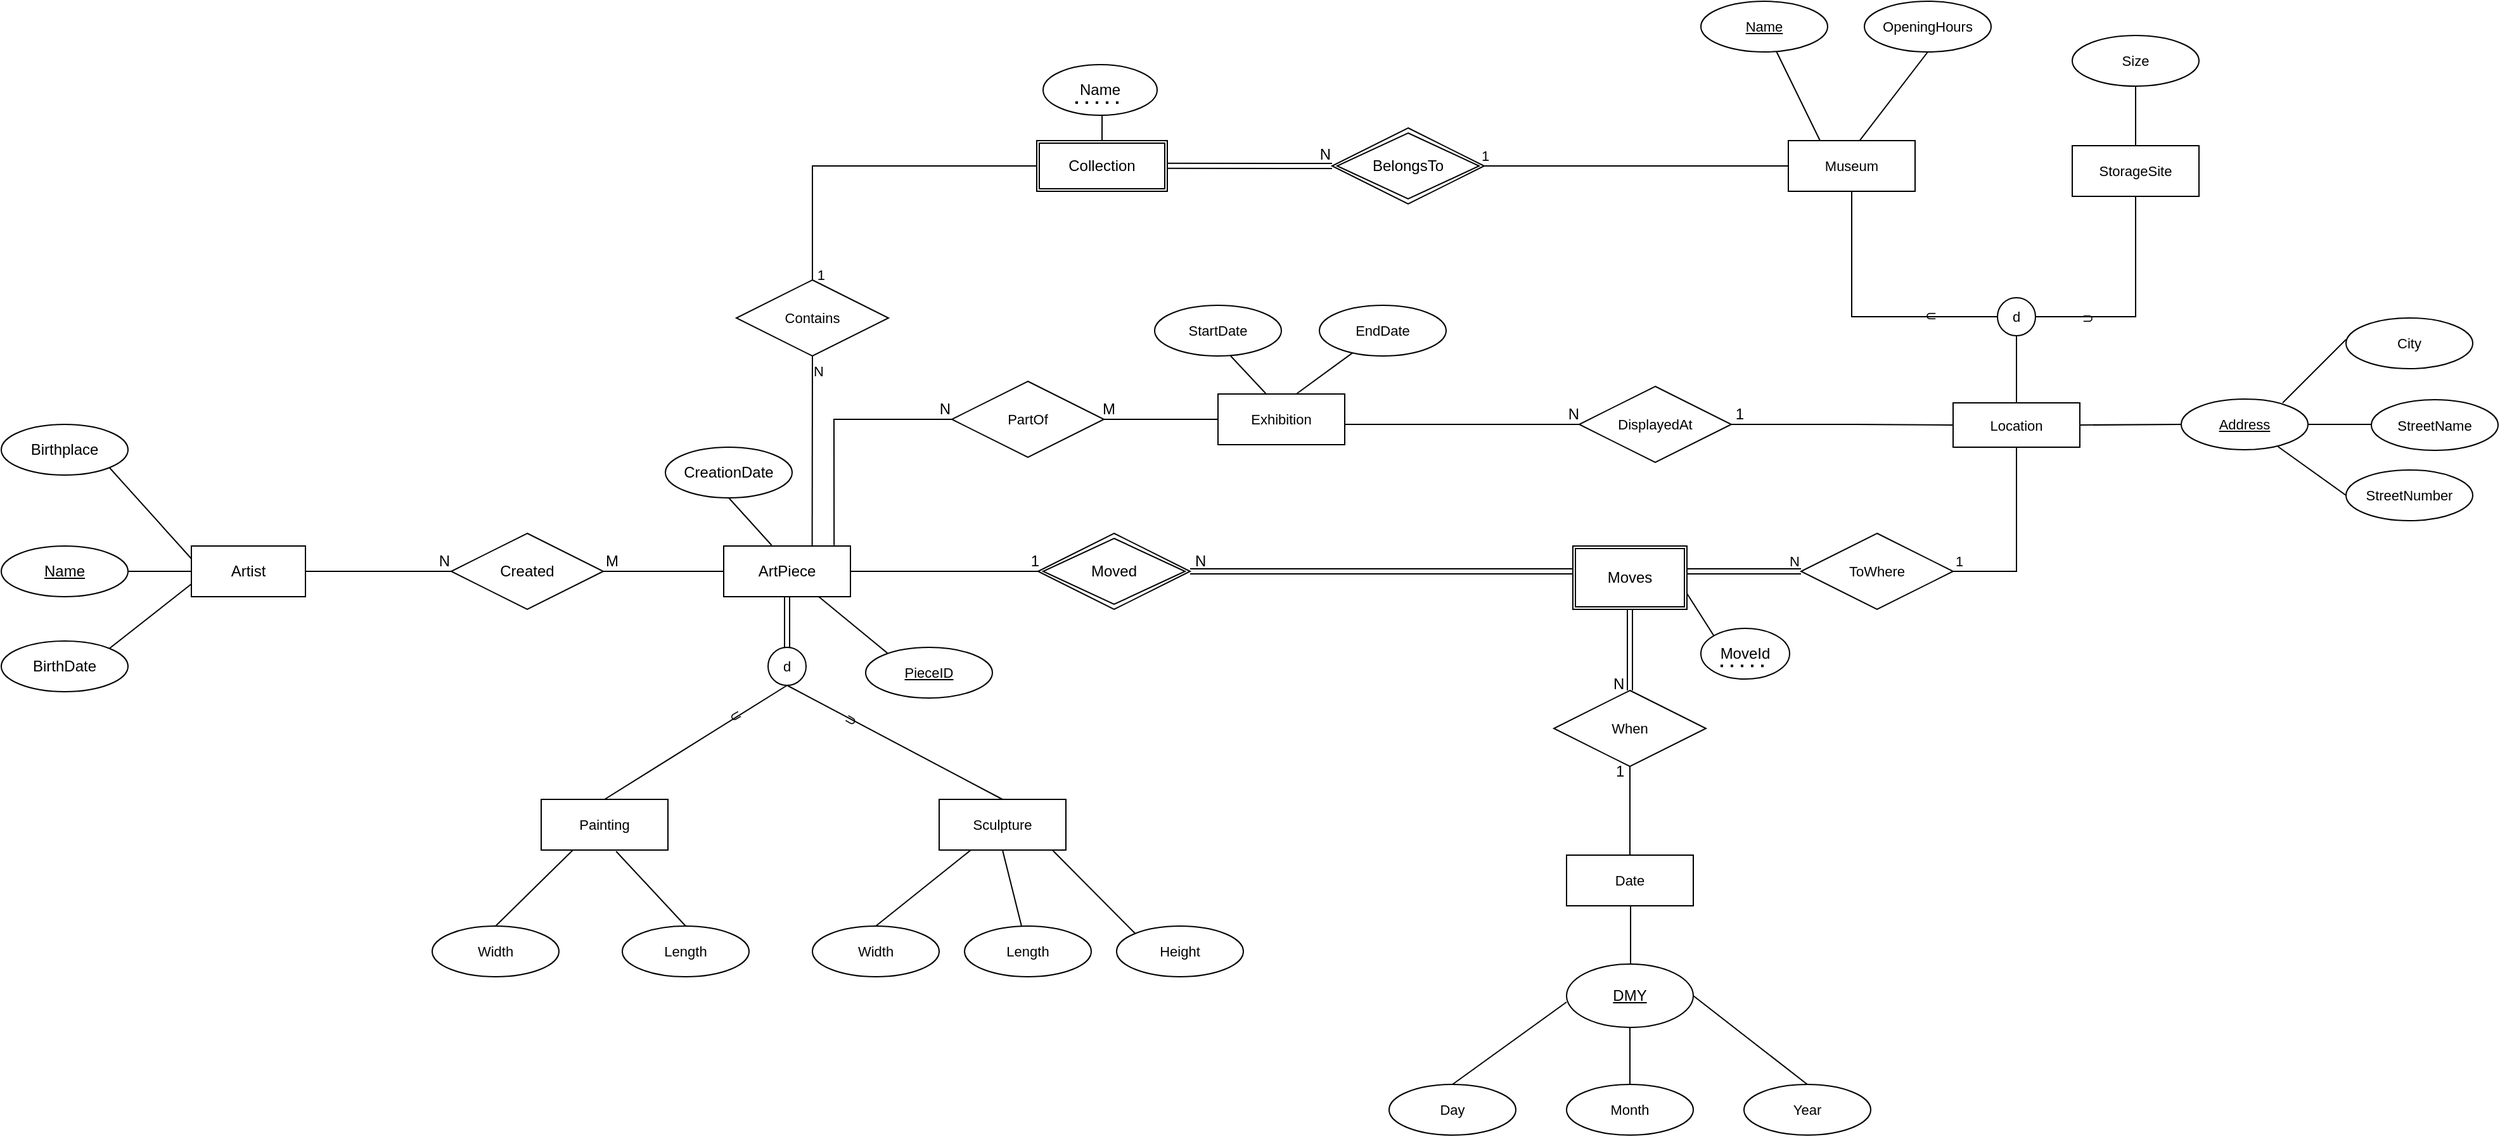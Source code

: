 <mxfile version="20.8.16" type="device"><diagram id="R2lEEEUBdFMjLlhIrx00" name="Page-1"><mxGraphModel dx="1908" dy="2517" grid="1" gridSize="10" guides="1" tooltips="1" connect="1" arrows="1" fold="1" page="1" pageScale="1" pageWidth="827" pageHeight="1169" math="0" shadow="0" extFonts="Permanent Marker^https://fonts.googleapis.com/css?family=Permanent+Marker"><root><mxCell id="0"/><mxCell id="1" parent="0"/><mxCell id="fWuElZ81df-3dNLl7sdP-2" value="&lt;div&gt;Artist&lt;/div&gt;" style="whiteSpace=wrap;html=1;align=center;" parent="1" vertex="1"><mxGeometry x="160" y="140" width="90" height="40" as="geometry"/></mxCell><mxCell id="fWuElZ81df-3dNLl7sdP-50" style="edgeStyle=orthogonalEdgeStyle;shape=connector;rounded=1;orthogonalLoop=1;jettySize=auto;html=1;labelBackgroundColor=default;strokeColor=default;fontFamily=Helvetica;fontSize=11;fontColor=default;endArrow=none;endFill=0;entryX=0;entryY=0.5;entryDx=0;entryDy=0;" parent="1" source="fWuElZ81df-3dNLl7sdP-4" target="3rTnDWEf2JZMFdVcq-EE-19" edge="1"><mxGeometry relative="1" as="geometry"><mxPoint x="820" y="160" as="targetPoint"/></mxGeometry></mxCell><mxCell id="fWuElZ81df-3dNLl7sdP-4" value="ArtPiece" style="whiteSpace=wrap;html=1;align=center;" parent="1" vertex="1"><mxGeometry x="580" y="140" width="100" height="40" as="geometry"/></mxCell><mxCell id="fWuElZ81df-3dNLl7sdP-6" value="&lt;div&gt;Created&lt;/div&gt;" style="shape=rhombus;perimeter=rhombusPerimeter;whiteSpace=wrap;html=1;align=center;" parent="1" vertex="1"><mxGeometry x="365" y="130" width="120" height="60" as="geometry"/></mxCell><mxCell id="fWuElZ81df-3dNLl7sdP-13" value="" style="endArrow=none;html=1;rounded=0;exitX=1;exitY=0.5;exitDx=0;exitDy=0;" parent="1" source="fWuElZ81df-3dNLl7sdP-2" edge="1"><mxGeometry relative="1" as="geometry"><mxPoint x="270" y="150" as="sourcePoint"/><mxPoint x="365" y="160" as="targetPoint"/></mxGeometry></mxCell><mxCell id="fWuElZ81df-3dNLl7sdP-14" value="N" style="resizable=0;html=1;whiteSpace=wrap;align=right;verticalAlign=bottom;" parent="fWuElZ81df-3dNLl7sdP-13" connectable="0" vertex="1"><mxGeometry x="1" relative="1" as="geometry"/></mxCell><mxCell id="fWuElZ81df-3dNLl7sdP-15" value="" style="endArrow=none;html=1;rounded=0;exitX=1;exitY=0.5;exitDx=0;exitDy=0;entryX=0;entryY=0.5;entryDx=0;entryDy=0;" parent="1" source="fWuElZ81df-3dNLl7sdP-6" target="fWuElZ81df-3dNLl7sdP-4" edge="1"><mxGeometry relative="1" as="geometry"><mxPoint x="490" y="149.5" as="sourcePoint"/><mxPoint x="580" y="150" as="targetPoint"/><Array as="points"/></mxGeometry></mxCell><mxCell id="fWuElZ81df-3dNLl7sdP-16" value="M" style="resizable=0;html=1;whiteSpace=wrap;align=left;verticalAlign=bottom;" parent="fWuElZ81df-3dNLl7sdP-15" connectable="0" vertex="1"><mxGeometry x="-1" relative="1" as="geometry"/></mxCell><mxCell id="fWuElZ81df-3dNLl7sdP-17" value="" style="resizable=0;html=1;whiteSpace=wrap;align=right;verticalAlign=bottom;" parent="fWuElZ81df-3dNLl7sdP-15" connectable="0" vertex="1"><mxGeometry x="1" relative="1" as="geometry"/></mxCell><mxCell id="fWuElZ81df-3dNLl7sdP-18" value="Birthplace" style="ellipse;whiteSpace=wrap;html=1;align=center;" parent="1" vertex="1"><mxGeometry x="10" y="44" width="100" height="40" as="geometry"/></mxCell><mxCell id="fWuElZ81df-3dNLl7sdP-19" value="&lt;u&gt;Name&lt;/u&gt;" style="ellipse;whiteSpace=wrap;html=1;align=center;" parent="1" vertex="1"><mxGeometry x="10" y="140" width="100" height="40" as="geometry"/></mxCell><mxCell id="fWuElZ81df-3dNLl7sdP-21" value="BirthDate" style="ellipse;whiteSpace=wrap;html=1;align=center;" parent="1" vertex="1"><mxGeometry x="10" y="215" width="100" height="40" as="geometry"/></mxCell><mxCell id="fWuElZ81df-3dNLl7sdP-22" value="CreationDate" style="ellipse;whiteSpace=wrap;html=1;align=center;" parent="1" vertex="1"><mxGeometry x="534" y="62" width="100" height="40" as="geometry"/></mxCell><mxCell id="fWuElZ81df-3dNLl7sdP-33" value="" style="shape=link;html=1;rounded=0;labelBackgroundColor=default;strokeColor=default;fontFamily=Helvetica;fontSize=11;fontColor=default;endArrow=none;endFill=0;exitX=0.5;exitY=1;exitDx=0;exitDy=0;entryX=0.5;entryY=0;entryDx=0;entryDy=0;" parent="1" source="fWuElZ81df-3dNLl7sdP-4" target="fWuElZ81df-3dNLl7sdP-35" edge="1"><mxGeometry relative="1" as="geometry"><mxPoint x="340" y="300" as="sourcePoint"/><mxPoint x="630" y="240" as="targetPoint"/></mxGeometry></mxCell><mxCell id="fWuElZ81df-3dNLl7sdP-35" value="d" style="ellipse;whiteSpace=wrap;html=1;aspect=fixed;fontFamily=Helvetica;fontSize=11;fontColor=default;" parent="1" vertex="1"><mxGeometry x="615" y="220" width="30" height="30" as="geometry"/></mxCell><mxCell id="fWuElZ81df-3dNLl7sdP-43" value="" style="endArrow=none;html=1;rounded=1;labelBackgroundColor=default;strokeColor=default;fontFamily=Helvetica;fontSize=11;fontColor=default;shape=connector;entryX=0.5;entryY=1;entryDx=0;entryDy=0;exitX=0.5;exitY=0;exitDx=0;exitDy=0;" parent="1" source="fWuElZ81df-3dNLl7sdP-44" target="fWuElZ81df-3dNLl7sdP-35" edge="1"><mxGeometry width="50" height="50" relative="1" as="geometry"><mxPoint x="620" y="290" as="sourcePoint"/><mxPoint x="560" y="280" as="targetPoint"/></mxGeometry></mxCell><mxCell id="fWuElZ81df-3dNLl7sdP-44" value="Painting" style="whiteSpace=wrap;html=1;align=center;fontFamily=Helvetica;fontSize=11;fontColor=default;" parent="1" vertex="1"><mxGeometry x="436" y="340" width="100" height="40" as="geometry"/></mxCell><mxCell id="fWuElZ81df-3dNLl7sdP-46" value="" style="endArrow=none;html=1;rounded=0;labelBackgroundColor=default;strokeColor=default;fontFamily=Helvetica;fontSize=11;fontColor=default;shape=connector;exitX=0.5;exitY=0;exitDx=0;exitDy=0;entryX=0.5;entryY=1;entryDx=0;entryDy=0;" parent="1" source="fWuElZ81df-3dNLl7sdP-47" target="fWuElZ81df-3dNLl7sdP-35" edge="1"><mxGeometry relative="1" as="geometry"><mxPoint x="730" y="290" as="sourcePoint"/><mxPoint x="640" y="250" as="targetPoint"/></mxGeometry></mxCell><mxCell id="fWuElZ81df-3dNLl7sdP-47" value="Sculpture" style="whiteSpace=wrap;html=1;align=center;fontFamily=Helvetica;fontSize=11;fontColor=default;" parent="1" vertex="1"><mxGeometry x="750" y="340" width="100" height="40" as="geometry"/></mxCell><mxCell id="fWuElZ81df-3dNLl7sdP-53" value="N" style="resizable=0;html=1;whiteSpace=wrap;align=left;verticalAlign=bottom;direction=south;" parent="1" connectable="0" vertex="1"><mxGeometry x="950" y="160" as="geometry"/></mxCell><mxCell id="fWuElZ81df-3dNLl7sdP-54" value="1" style="resizable=0;html=1;whiteSpace=wrap;align=right;verticalAlign=bottom;" parent="1" connectable="0" vertex="1"><mxGeometry x="830" y="160" as="geometry"/></mxCell><mxCell id="fWuElZ81df-3dNLl7sdP-56" value="Day" style="ellipse;whiteSpace=wrap;html=1;align=center;fontFamily=Helvetica;fontSize=11;fontColor=default;" parent="1" vertex="1"><mxGeometry x="1105" y="565" width="100" height="40" as="geometry"/></mxCell><mxCell id="fWuElZ81df-3dNLl7sdP-57" value="Month" style="ellipse;whiteSpace=wrap;html=1;align=center;fontFamily=Helvetica;fontSize=11;fontColor=default;" parent="1" vertex="1"><mxGeometry x="1245" y="565" width="100" height="40" as="geometry"/></mxCell><mxCell id="fWuElZ81df-3dNLl7sdP-58" value="&lt;div&gt;Year&lt;/div&gt;" style="ellipse;whiteSpace=wrap;html=1;align=center;fontFamily=Helvetica;fontSize=11;fontColor=default;" parent="1" vertex="1"><mxGeometry x="1385" y="565" width="100" height="40" as="geometry"/></mxCell><mxCell id="fWuElZ81df-3dNLl7sdP-60" value="&lt;u&gt;PieceID&lt;/u&gt;" style="ellipse;whiteSpace=wrap;html=1;align=center;fontFamily=Helvetica;fontSize=11;fontColor=default;" parent="1" vertex="1"><mxGeometry x="692" y="220" width="100" height="40" as="geometry"/></mxCell><mxCell id="fWuElZ81df-3dNLl7sdP-69" value="Length" style="ellipse;whiteSpace=wrap;html=1;align=center;fontFamily=Helvetica;fontSize=11;fontColor=default;" parent="1" vertex="1"><mxGeometry x="500" y="440" width="100" height="40" as="geometry"/></mxCell><mxCell id="fWuElZ81df-3dNLl7sdP-70" value="Width" style="ellipse;whiteSpace=wrap;html=1;align=center;fontFamily=Helvetica;fontSize=11;fontColor=default;" parent="1" vertex="1"><mxGeometry x="350" y="440" width="100" height="40" as="geometry"/></mxCell><mxCell id="fWuElZ81df-3dNLl7sdP-71" value="Width" style="ellipse;whiteSpace=wrap;html=1;align=center;fontFamily=Helvetica;fontSize=11;fontColor=default;" parent="1" vertex="1"><mxGeometry x="650" y="440" width="100" height="40" as="geometry"/></mxCell><mxCell id="fWuElZ81df-3dNLl7sdP-72" value="Length" style="ellipse;whiteSpace=wrap;html=1;align=center;fontFamily=Helvetica;fontSize=11;fontColor=default;" parent="1" vertex="1"><mxGeometry x="770" y="440" width="100" height="40" as="geometry"/></mxCell><mxCell id="fWuElZ81df-3dNLl7sdP-73" value="Height" style="ellipse;whiteSpace=wrap;html=1;align=center;fontFamily=Helvetica;fontSize=11;fontColor=default;" parent="1" vertex="1"><mxGeometry x="890" y="440" width="100" height="40" as="geometry"/></mxCell><mxCell id="fWuElZ81df-3dNLl7sdP-82" style="edgeStyle=orthogonalEdgeStyle;shape=connector;rounded=1;orthogonalLoop=1;jettySize=auto;html=1;exitX=0.5;exitY=1;exitDx=0;exitDy=0;entryX=0.5;entryY=0;entryDx=0;entryDy=0;labelBackgroundColor=default;strokeColor=default;fontFamily=Helvetica;fontSize=11;fontColor=default;endArrow=none;endFill=0;" parent="1" source="fWuElZ81df-3dNLl7sdP-79" target="fWuElZ81df-3dNLl7sdP-81" edge="1"><mxGeometry relative="1" as="geometry"/></mxCell><mxCell id="fWuElZ81df-3dNLl7sdP-79" value="When" style="shape=rhombus;perimeter=rhombusPerimeter;whiteSpace=wrap;html=1;align=center;fontFamily=Helvetica;fontSize=11;fontColor=default;" parent="1" vertex="1"><mxGeometry x="1235" y="254" width="120" height="60" as="geometry"/></mxCell><mxCell id="fWuElZ81df-3dNLl7sdP-81" value="Date" style="whiteSpace=wrap;html=1;align=center;fontFamily=Helvetica;fontSize=11;fontColor=default;" parent="1" vertex="1"><mxGeometry x="1245" y="384" width="100" height="40" as="geometry"/></mxCell><mxCell id="fWuElZ81df-3dNLl7sdP-89" value="1" style="resizable=0;html=1;whiteSpace=wrap;align=left;verticalAlign=bottom;" parent="1" connectable="0" vertex="1"><mxGeometry x="1282" y="329" as="geometry"><mxPoint y="-3" as="offset"/></mxGeometry></mxCell><mxCell id="fWuElZ81df-3dNLl7sdP-90" value="ToWhere" style="shape=rhombus;perimeter=rhombusPerimeter;whiteSpace=wrap;html=1;align=center;fontFamily=Helvetica;fontSize=11;fontColor=default;" parent="1" vertex="1"><mxGeometry x="1430" y="130" width="120" height="60" as="geometry"/></mxCell><mxCell id="fWuElZ81df-3dNLl7sdP-136" style="edgeStyle=orthogonalEdgeStyle;shape=connector;rounded=1;orthogonalLoop=1;jettySize=auto;html=1;entryX=0.5;entryY=1;entryDx=0;entryDy=0;labelBackgroundColor=default;strokeColor=default;fontFamily=Helvetica;fontSize=11;fontColor=default;endArrow=none;endFill=0;" parent="1" source="fWuElZ81df-3dNLl7sdP-91" target="fWuElZ81df-3dNLl7sdP-118" edge="1"><mxGeometry relative="1" as="geometry"/></mxCell><mxCell id="vFAyksJNka39jqo_q9BI-5" style="edgeStyle=orthogonalEdgeStyle;rounded=0;orthogonalLoop=1;jettySize=auto;html=1;exitX=1;exitY=0.5;exitDx=0;exitDy=0;endArrow=none;endFill=0;" parent="1" source="fWuElZ81df-3dNLl7sdP-91" edge="1"><mxGeometry relative="1" as="geometry"><mxPoint x="1730" y="44" as="targetPoint"/></mxGeometry></mxCell><mxCell id="fWuElZ81df-3dNLl7sdP-91" value="Location" style="whiteSpace=wrap;html=1;align=center;fontFamily=Helvetica;fontSize=11;fontColor=default;" parent="1" vertex="1"><mxGeometry x="1550" y="27" width="100" height="35" as="geometry"/></mxCell><mxCell id="fWuElZ81df-3dNLl7sdP-96" value="" style="shape=link;html=1;rounded=0;labelBackgroundColor=default;strokeColor=default;fontFamily=Helvetica;fontSize=11;fontColor=default;endArrow=none;endFill=0;exitX=1;exitY=0.5;exitDx=-10;exitDy=0;exitPerimeter=0;" parent="1" target="fWuElZ81df-3dNLl7sdP-90" edge="1"><mxGeometry relative="1" as="geometry"><mxPoint x="1340" y="160" as="sourcePoint"/><mxPoint x="1430" y="164" as="targetPoint"/></mxGeometry></mxCell><mxCell id="fWuElZ81df-3dNLl7sdP-97" value="N" style="resizable=0;html=1;whiteSpace=wrap;align=right;verticalAlign=bottom;fontFamily=Helvetica;fontSize=11;fontColor=default;" parent="fWuElZ81df-3dNLl7sdP-96" connectable="0" vertex="1"><mxGeometry x="1" relative="1" as="geometry"/></mxCell><mxCell id="fWuElZ81df-3dNLl7sdP-98" value="" style="endArrow=none;html=1;rounded=0;labelBackgroundColor=default;strokeColor=default;fontFamily=Helvetica;fontSize=11;fontColor=default;shape=connector;exitX=1;exitY=0.5;exitDx=0;exitDy=0;entryX=0.5;entryY=1;entryDx=0;entryDy=0;" parent="1" source="fWuElZ81df-3dNLl7sdP-90" target="fWuElZ81df-3dNLl7sdP-91" edge="1"><mxGeometry relative="1" as="geometry"><mxPoint x="1540" y="234" as="sourcePoint"/><mxPoint x="1700" y="234" as="targetPoint"/><Array as="points"><mxPoint x="1600" y="160"/></Array></mxGeometry></mxCell><mxCell id="fWuElZ81df-3dNLl7sdP-99" value="1" style="resizable=0;html=1;whiteSpace=wrap;align=left;verticalAlign=bottom;fontFamily=Helvetica;fontSize=11;fontColor=default;" parent="fWuElZ81df-3dNLl7sdP-98" connectable="0" vertex="1"><mxGeometry x="-1" relative="1" as="geometry"/></mxCell><mxCell id="fWuElZ81df-3dNLl7sdP-107" value="Contains" style="shape=rhombus;perimeter=rhombusPerimeter;whiteSpace=wrap;html=1;align=center;fontFamily=Helvetica;fontSize=11;fontColor=default;" parent="1" vertex="1"><mxGeometry x="590" y="-70" width="120" height="60" as="geometry"/></mxCell><mxCell id="fWuElZ81df-3dNLl7sdP-110" value="" style="endArrow=none;html=1;rounded=0;labelBackgroundColor=default;strokeColor=default;fontFamily=Helvetica;fontSize=11;fontColor=default;shape=connector;entryX=0.5;entryY=1;entryDx=0;entryDy=0;exitX=0.698;exitY=-0.01;exitDx=0;exitDy=0;exitPerimeter=0;" parent="1" source="fWuElZ81df-3dNLl7sdP-4" edge="1"><mxGeometry relative="1" as="geometry"><mxPoint x="651.3" y="141.04" as="sourcePoint"/><mxPoint x="650" y="-10" as="targetPoint"/></mxGeometry></mxCell><mxCell id="fWuElZ81df-3dNLl7sdP-111" value="N" style="resizable=0;html=1;whiteSpace=wrap;align=right;verticalAlign=bottom;fontFamily=Helvetica;fontSize=11;fontColor=default;" parent="fWuElZ81df-3dNLl7sdP-110" connectable="0" vertex="1"><mxGeometry x="1" relative="1" as="geometry"><mxPoint x="11" y="20" as="offset"/></mxGeometry></mxCell><mxCell id="fWuElZ81df-3dNLl7sdP-115" value="&lt;div&gt;StorageSite&lt;/div&gt;" style="whiteSpace=wrap;html=1;align=center;fontFamily=Helvetica;fontSize=11;fontColor=default;" parent="1" vertex="1"><mxGeometry x="1644" y="-176" width="100" height="40" as="geometry"/></mxCell><mxCell id="fWuElZ81df-3dNLl7sdP-116" value="Museum" style="whiteSpace=wrap;html=1;align=center;fontFamily=Helvetica;fontSize=11;fontColor=default;" parent="1" vertex="1"><mxGeometry x="1420" y="-180" width="100" height="40" as="geometry"/></mxCell><mxCell id="fWuElZ81df-3dNLl7sdP-118" value="d" style="ellipse;whiteSpace=wrap;html=1;aspect=fixed;fontFamily=Helvetica;fontSize=11;fontColor=default;" parent="1" vertex="1"><mxGeometry x="1585" y="-56" width="30" height="30" as="geometry"/></mxCell><mxCell id="fWuElZ81df-3dNLl7sdP-127" value="&lt;span class=&quot;x4k7w5x x1h91t0o x1h9r5lt xv2umb2 x1beo9mf xaigb6o x12ejxvf x3igimt xarpa2k xedcshv x1lytzrv x1t2pt76 x7ja8zs x1qrby5j x1jfb8zj&quot;&gt;⊂&lt;/span&gt;" style="text;whiteSpace=wrap;html=1;fontSize=11;fontFamily=Helvetica;fontColor=default;rotation=0;" parent="1" vertex="1"><mxGeometry x="1526" y="-55" width="40" height="40" as="geometry"/></mxCell><mxCell id="fWuElZ81df-3dNLl7sdP-133" value="&lt;span class=&quot;x4k7w5x x1h91t0o x1h9r5lt xv2umb2 x1beo9mf xaigb6o x12ejxvf x3igimt xarpa2k xedcshv x1lytzrv x1t2pt76 x7ja8zs x1qrby5j x1jfb8zj&quot;&gt;⊂&lt;/span&gt;" style="text;whiteSpace=wrap;html=1;fontSize=11;fontFamily=Helvetica;fontColor=default;rotation=-180;" parent="1" vertex="1"><mxGeometry x="1623" y="-66" width="40" height="40" as="geometry"/></mxCell><mxCell id="fWuElZ81df-3dNLl7sdP-141" value="Name" style="ellipse;whiteSpace=wrap;html=1;align=center;fontStyle=4;fontFamily=Helvetica;fontSize=11;fontColor=default;" parent="1" vertex="1"><mxGeometry x="1351" y="-290" width="100" height="40" as="geometry"/></mxCell><mxCell id="fWuElZ81df-3dNLl7sdP-153" value="" style="endArrow=none;html=1;rounded=0;labelBackgroundColor=default;strokeColor=default;fontFamily=Helvetica;fontSize=11;fontColor=default;shape=connector;exitX=1;exitY=0.5;exitDx=0;exitDy=0;entryX=0;entryY=0.5;entryDx=0;entryDy=0;" parent="1" target="fWuElZ81df-3dNLl7sdP-116" edge="1"><mxGeometry relative="1" as="geometry"><mxPoint x="1176" y="-160" as="sourcePoint"/><mxPoint x="1280" y="-160" as="targetPoint"/></mxGeometry></mxCell><mxCell id="fWuElZ81df-3dNLl7sdP-154" value="1" style="resizable=0;html=1;whiteSpace=wrap;align=left;verticalAlign=bottom;fontFamily=Helvetica;fontSize=11;fontColor=default;" parent="fWuElZ81df-3dNLl7sdP-153" connectable="0" vertex="1"><mxGeometry x="-1" relative="1" as="geometry"/></mxCell><mxCell id="fWuElZ81df-3dNLl7sdP-166" style="edgeStyle=orthogonalEdgeStyle;shape=connector;rounded=1;orthogonalLoop=1;jettySize=auto;html=1;entryX=0;entryY=0.5;entryDx=0;entryDy=0;labelBackgroundColor=default;strokeColor=default;fontFamily=Helvetica;fontSize=11;fontColor=default;endArrow=none;endFill=0;" parent="1" source="fWuElZ81df-3dNLl7sdP-156" target="fWuElZ81df-3dNLl7sdP-91" edge="1"><mxGeometry relative="1" as="geometry"/></mxCell><mxCell id="fWuElZ81df-3dNLl7sdP-156" value="DisplayedAt" style="shape=rhombus;perimeter=rhombusPerimeter;whiteSpace=wrap;html=1;align=center;fontFamily=Helvetica;fontSize=11;fontColor=default;" parent="1" vertex="1"><mxGeometry x="1255" y="14" width="120" height="60" as="geometry"/></mxCell><mxCell id="fWuElZ81df-3dNLl7sdP-165" style="edgeStyle=orthogonalEdgeStyle;shape=connector;rounded=1;orthogonalLoop=1;jettySize=auto;html=1;entryX=0;entryY=0.5;entryDx=0;entryDy=0;labelBackgroundColor=default;strokeColor=default;fontFamily=Helvetica;fontSize=11;fontColor=default;endArrow=none;endFill=0;" parent="1" source="fWuElZ81df-3dNLl7sdP-157" target="fWuElZ81df-3dNLl7sdP-156" edge="1"><mxGeometry relative="1" as="geometry"><Array as="points"><mxPoint x="1140" y="44"/><mxPoint x="1140" y="44"/></Array></mxGeometry></mxCell><mxCell id="fWuElZ81df-3dNLl7sdP-157" value="Exhibition" style="whiteSpace=wrap;html=1;align=center;fontFamily=Helvetica;fontSize=11;fontColor=default;" parent="1" vertex="1"><mxGeometry x="970" y="20" width="100" height="40" as="geometry"/></mxCell><mxCell id="fWuElZ81df-3dNLl7sdP-163" style="edgeStyle=orthogonalEdgeStyle;shape=connector;rounded=1;orthogonalLoop=1;jettySize=auto;html=1;entryX=0;entryY=0.5;entryDx=0;entryDy=0;labelBackgroundColor=default;strokeColor=default;fontFamily=Helvetica;fontSize=11;fontColor=default;endArrow=none;endFill=0;" parent="1" source="fWuElZ81df-3dNLl7sdP-159" target="fWuElZ81df-3dNLl7sdP-157" edge="1"><mxGeometry relative="1" as="geometry"/></mxCell><mxCell id="fWuElZ81df-3dNLl7sdP-159" value="PartOf" style="shape=rhombus;perimeter=rhombusPerimeter;whiteSpace=wrap;html=1;align=center;fontFamily=Helvetica;fontSize=11;fontColor=default;" parent="1" vertex="1"><mxGeometry x="760" y="10" width="120" height="60" as="geometry"/></mxCell><mxCell id="fWuElZ81df-3dNLl7sdP-162" value="N" style="resizable=0;html=1;whiteSpace=wrap;align=right;verticalAlign=bottom;" parent="1" connectable="0" vertex="1"><mxGeometry x="760" y="40" as="geometry"/></mxCell><mxCell id="fWuElZ81df-3dNLl7sdP-164" value="M" style="resizable=0;html=1;whiteSpace=wrap;align=right;verticalAlign=bottom;" parent="1" connectable="0" vertex="1"><mxGeometry x="890" y="40" as="geometry"/></mxCell><mxCell id="fWuElZ81df-3dNLl7sdP-167" value="N" style="resizable=0;html=1;whiteSpace=wrap;align=right;verticalAlign=bottom;" parent="1" connectable="0" vertex="1"><mxGeometry x="1256" y="44" as="geometry"/></mxCell><mxCell id="fWuElZ81df-3dNLl7sdP-168" value="1" style="resizable=0;html=1;whiteSpace=wrap;align=right;verticalAlign=bottom;" parent="1" connectable="0" vertex="1"><mxGeometry x="1386" y="44" as="geometry"/></mxCell><mxCell id="fWuElZ81df-3dNLl7sdP-174" value="OpeningHours" style="ellipse;whiteSpace=wrap;html=1;align=center;fontFamily=Helvetica;fontSize=11;fontColor=default;" parent="1" vertex="1"><mxGeometry x="1480" y="-290" width="100" height="40" as="geometry"/></mxCell><mxCell id="fWuElZ81df-3dNLl7sdP-179" style="edgeStyle=orthogonalEdgeStyle;shape=connector;rounded=1;orthogonalLoop=1;jettySize=auto;html=1;entryX=0.5;entryY=0;entryDx=0;entryDy=0;labelBackgroundColor=default;strokeColor=default;fontFamily=Helvetica;fontSize=11;fontColor=default;endArrow=none;endFill=0;" parent="1" source="fWuElZ81df-3dNLl7sdP-178" target="fWuElZ81df-3dNLl7sdP-115" edge="1"><mxGeometry relative="1" as="geometry"/></mxCell><mxCell id="fWuElZ81df-3dNLl7sdP-178" value="Size" style="ellipse;whiteSpace=wrap;html=1;align=center;fontFamily=Helvetica;fontSize=11;fontColor=default;" parent="1" vertex="1"><mxGeometry x="1644" y="-263" width="100" height="40" as="geometry"/></mxCell><mxCell id="fWuElZ81df-3dNLl7sdP-180" value="&lt;div align=&quot;center&quot;&gt;StartDate&lt;br&gt;&lt;/div&gt; " style="ellipse;whiteSpace=wrap;html=1;align=center;fontFamily=Helvetica;fontSize=11;fontColor=default;" parent="1" vertex="1"><mxGeometry x="920" y="-50" width="100" height="40" as="geometry"/></mxCell><mxCell id="fWuElZ81df-3dNLl7sdP-181" value="EndDate" style="ellipse;whiteSpace=wrap;html=1;align=center;fontFamily=Helvetica;fontSize=11;fontColor=default;" parent="1" vertex="1"><mxGeometry x="1050" y="-50" width="100" height="40" as="geometry"/></mxCell><mxCell id="vFAyksJNka39jqo_q9BI-2" value="&lt;span class=&quot;x4k7w5x x1h91t0o x1h9r5lt xv2umb2 x1beo9mf xaigb6o x12ejxvf x3igimt xarpa2k xedcshv x1lytzrv x1t2pt76 x7ja8zs x1qrby5j x1jfb8zj&quot;&gt;⊂&lt;/span&gt;" style="text;whiteSpace=wrap;html=1;fontSize=11;fontFamily=Helvetica;fontColor=default;rotation=-150;" parent="1" vertex="1"><mxGeometry x="652" y="245" width="40" height="40" as="geometry"/></mxCell><mxCell id="vFAyksJNka39jqo_q9BI-4" value="&lt;span class=&quot;x4k7w5x x1h91t0o x1h9r5lt xv2umb2 x1beo9mf xaigb6o x12ejxvf x3igimt xarpa2k xedcshv x1lytzrv x1t2pt76 x7ja8zs x1qrby5j x1jfb8zj&quot;&gt;⊂&lt;/span&gt;" style="text;whiteSpace=wrap;html=1;fontSize=11;fontFamily=Helvetica;fontColor=default;rotation=-30;" parent="1" vertex="1"><mxGeometry x="584" y="253" width="40" height="40" as="geometry"/></mxCell><mxCell id="vFAyksJNka39jqo_q9BI-7" value="&lt;u&gt;Address&lt;/u&gt;" style="ellipse;whiteSpace=wrap;html=1;align=center;fontFamily=Helvetica;fontSize=11;fontColor=default;" parent="1" vertex="1"><mxGeometry x="1730" y="24" width="100" height="40" as="geometry"/></mxCell><mxCell id="vFAyksJNka39jqo_q9BI-9" value="" style="endArrow=none;html=1;rounded=0;" parent="1" edge="1"><mxGeometry width="50" height="50" relative="1" as="geometry"><mxPoint x="1810" y="27" as="sourcePoint"/><mxPoint x="1860" y="-23" as="targetPoint"/></mxGeometry></mxCell><mxCell id="vFAyksJNka39jqo_q9BI-10" value="City" style="ellipse;whiteSpace=wrap;html=1;align=center;fontFamily=Helvetica;fontSize=11;fontColor=default;" parent="1" vertex="1"><mxGeometry x="1860" y="-40" width="100" height="40" as="geometry"/></mxCell><mxCell id="vFAyksJNka39jqo_q9BI-11" value="" style="endArrow=none;html=1;rounded=0;" parent="1" edge="1"><mxGeometry width="50" height="50" relative="1" as="geometry"><mxPoint x="1830" y="44" as="sourcePoint"/><mxPoint x="1880" y="44" as="targetPoint"/></mxGeometry></mxCell><mxCell id="vFAyksJNka39jqo_q9BI-12" value="StreetName" style="ellipse;whiteSpace=wrap;html=1;align=center;fontFamily=Helvetica;fontSize=11;fontColor=default;" parent="1" vertex="1"><mxGeometry x="1880" y="24.5" width="100" height="40" as="geometry"/></mxCell><mxCell id="vFAyksJNka39jqo_q9BI-13" value="" style="endArrow=none;html=1;rounded=0;exitX=0.763;exitY=0.937;exitDx=0;exitDy=0;exitPerimeter=0;" parent="1" source="vFAyksJNka39jqo_q9BI-7" edge="1"><mxGeometry width="50" height="50" relative="1" as="geometry"><mxPoint x="1820" y="107" as="sourcePoint"/><mxPoint x="1860" y="100" as="targetPoint"/></mxGeometry></mxCell><mxCell id="vFAyksJNka39jqo_q9BI-14" value="StreetNumber" style="ellipse;whiteSpace=wrap;html=1;align=center;fontFamily=Helvetica;fontSize=11;fontColor=default;" parent="1" vertex="1"><mxGeometry x="1860" y="80" width="100" height="40" as="geometry"/></mxCell><mxCell id="vFAyksJNka39jqo_q9BI-16" value="" style="endArrow=none;html=1;rounded=0;" parent="1" edge="1"><mxGeometry width="50" height="50" relative="1" as="geometry"><mxPoint x="1295.52" y="474" as="sourcePoint"/><mxPoint x="1295.52" y="424" as="targetPoint"/></mxGeometry></mxCell><mxCell id="vFAyksJNka39jqo_q9BI-17" value="&lt;u&gt;DMY&lt;/u&gt;" style="ellipse;whiteSpace=wrap;html=1;" parent="1" vertex="1"><mxGeometry x="1245" y="470" width="100" height="50" as="geometry"/></mxCell><mxCell id="vFAyksJNka39jqo_q9BI-18" value="" style="endArrow=none;html=1;rounded=0;exitX=0.5;exitY=0;exitDx=0;exitDy=0;" parent="1" source="fWuElZ81df-3dNLl7sdP-57" edge="1"><mxGeometry width="50" height="50" relative="1" as="geometry"><mxPoint x="1246" y="570" as="sourcePoint"/><mxPoint x="1295" y="520" as="targetPoint"/></mxGeometry></mxCell><mxCell id="vFAyksJNka39jqo_q9BI-19" value="" style="endArrow=none;html=1;rounded=0;exitX=0.5;exitY=0;exitDx=0;exitDy=0;" parent="1" source="fWuElZ81df-3dNLl7sdP-56" edge="1"><mxGeometry width="50" height="50" relative="1" as="geometry"><mxPoint x="1195" y="550" as="sourcePoint"/><mxPoint x="1245" y="500" as="targetPoint"/></mxGeometry></mxCell><mxCell id="vFAyksJNka39jqo_q9BI-20" value="" style="endArrow=none;html=1;rounded=0;exitX=0.5;exitY=0;exitDx=0;exitDy=0;entryX=1;entryY=0.5;entryDx=0;entryDy=0;" parent="1" source="fWuElZ81df-3dNLl7sdP-58" target="vFAyksJNka39jqo_q9BI-17" edge="1"><mxGeometry width="50" height="50" relative="1" as="geometry"><mxPoint x="1296" y="550" as="sourcePoint"/><mxPoint x="1346" y="500" as="targetPoint"/></mxGeometry></mxCell><mxCell id="vFAyksJNka39jqo_q9BI-22" value="MoveId" style="ellipse;whiteSpace=wrap;html=1;" parent="1" vertex="1"><mxGeometry x="1351" y="205" width="70" height="40" as="geometry"/></mxCell><mxCell id="1mySB4QghWDX9HQbv_mH-8" value="" style="endArrow=none;dashed=1;html=1;dashPattern=1 3;strokeWidth=2;rounded=0;" parent="1" edge="1"><mxGeometry width="50" height="50" relative="1" as="geometry"><mxPoint x="1366.5" y="234.63" as="sourcePoint"/><mxPoint x="1405.5" y="234.63" as="targetPoint"/></mxGeometry></mxCell><mxCell id="1mySB4QghWDX9HQbv_mH-10" value="" style="shape=link;html=1;rounded=0;entryX=0;entryY=0.5;entryDx=0;entryDy=0;entryPerimeter=0;" parent="1" source="3rTnDWEf2JZMFdVcq-EE-19" edge="1"><mxGeometry width="100" relative="1" as="geometry"><mxPoint x="950" y="160" as="sourcePoint"/><mxPoint x="1250" y="160" as="targetPoint"/></mxGeometry></mxCell><mxCell id="3rTnDWEf2JZMFdVcq-EE-3" value="Collection" style="shape=ext;double=1;rounded=0;whiteSpace=wrap;html=1;strokeColor=default;" parent="1" vertex="1"><mxGeometry x="827" y="-180" width="103" height="40" as="geometry"/></mxCell><mxCell id="3rTnDWEf2JZMFdVcq-EE-6" value="Name" style="ellipse;whiteSpace=wrap;html=1;strokeColor=default;" parent="1" vertex="1"><mxGeometry x="832" y="-240" width="90" height="40" as="geometry"/></mxCell><mxCell id="3rTnDWEf2JZMFdVcq-EE-5" value="" style="endArrow=none;dashed=1;html=1;dashPattern=1 3;strokeWidth=2;rounded=0;" parent="1" edge="1"><mxGeometry width="50" height="50" relative="1" as="geometry"><mxPoint x="857.5" y="-210" as="sourcePoint"/><mxPoint x="896.5" y="-210" as="targetPoint"/></mxGeometry></mxCell><mxCell id="3rTnDWEf2JZMFdVcq-EE-12" value="" style="endArrow=none;html=1;rounded=0;entryX=0.517;entryY=1;entryDx=0;entryDy=0;entryPerimeter=0;exitX=0.5;exitY=0;exitDx=0;exitDy=0;" parent="1" source="3rTnDWEf2JZMFdVcq-EE-3" target="3rTnDWEf2JZMFdVcq-EE-6" edge="1"><mxGeometry width="50" height="50" relative="1" as="geometry"><mxPoint x="850" y="-160" as="sourcePoint"/><mxPoint x="900" y="-210" as="targetPoint"/></mxGeometry></mxCell><mxCell id="3rTnDWEf2JZMFdVcq-EE-13" value="Moves" style="shape=ext;double=1;rounded=0;whiteSpace=wrap;html=1;strokeColor=default;" parent="1" vertex="1"><mxGeometry x="1250" y="140" width="90" height="50" as="geometry"/></mxCell><mxCell id="3rTnDWEf2JZMFdVcq-EE-14" value="" style="endArrow=none;html=1;rounded=0;entryX=0;entryY=0;entryDx=0;entryDy=0;exitX=1;exitY=0.75;exitDx=0;exitDy=0;" parent="1" source="3rTnDWEf2JZMFdVcq-EE-13" target="vFAyksJNka39jqo_q9BI-22" edge="1"><mxGeometry width="50" height="50" relative="1" as="geometry"><mxPoint x="1300" y="190" as="sourcePoint"/><mxPoint x="1350" y="140" as="targetPoint"/></mxGeometry></mxCell><mxCell id="3rTnDWEf2JZMFdVcq-EE-15" value="" style="shape=link;html=1;rounded=0;exitX=0.5;exitY=1;exitDx=0;exitDy=0;entryX=0.5;entryY=0;entryDx=0;entryDy=0;" parent="1" source="3rTnDWEf2JZMFdVcq-EE-13" target="fWuElZ81df-3dNLl7sdP-79" edge="1"><mxGeometry width="100" relative="1" as="geometry"><mxPoint x="1240" y="240" as="sourcePoint"/><mxPoint x="1340" y="240" as="targetPoint"/></mxGeometry></mxCell><mxCell id="3rTnDWEf2JZMFdVcq-EE-17" value="N" style="resizable=0;html=1;whiteSpace=wrap;align=left;verticalAlign=bottom;" parent="1" connectable="0" vertex="1"><mxGeometry x="1280" y="260" as="geometry"><mxPoint y="-3" as="offset"/></mxGeometry></mxCell><mxCell id="3rTnDWEf2JZMFdVcq-EE-19" value="Moved" style="shape=rhombus;double=1;perimeter=rhombusPerimeter;whiteSpace=wrap;html=1;align=center;strokeColor=default;" parent="1" vertex="1"><mxGeometry x="828" y="130" width="120" height="60" as="geometry"/></mxCell><mxCell id="3rTnDWEf2JZMFdVcq-EE-21" value="" style="shape=link;html=1;rounded=0;entryX=0;entryY=0.5;entryDx=0;entryDy=0;" parent="1" target="3rTnDWEf2JZMFdVcq-EE-23" edge="1"><mxGeometry relative="1" as="geometry"><mxPoint x="930" y="-160.17" as="sourcePoint"/><mxPoint x="1056" y="-160" as="targetPoint"/></mxGeometry></mxCell><mxCell id="3rTnDWEf2JZMFdVcq-EE-22" value="N" style="resizable=0;html=1;align=right;verticalAlign=bottom;strokeColor=default;" parent="3rTnDWEf2JZMFdVcq-EE-21" connectable="0" vertex="1"><mxGeometry x="1" relative="1" as="geometry"/></mxCell><mxCell id="3rTnDWEf2JZMFdVcq-EE-23" value="BelongsTo" style="shape=rhombus;double=1;perimeter=rhombusPerimeter;whiteSpace=wrap;html=1;align=center;strokeColor=default;" parent="1" vertex="1"><mxGeometry x="1060" y="-190" width="120" height="60" as="geometry"/></mxCell><mxCell id="3rTnDWEf2JZMFdVcq-EE-24" value="" style="endArrow=none;html=1;rounded=0;entryX=0.25;entryY=1;entryDx=0;entryDy=0;exitX=0.5;exitY=0;exitDx=0;exitDy=0;" parent="1" source="fWuElZ81df-3dNLl7sdP-70" target="fWuElZ81df-3dNLl7sdP-44" edge="1"><mxGeometry relative="1" as="geometry"><mxPoint x="316" y="291" as="sourcePoint"/><mxPoint x="476" y="291" as="targetPoint"/></mxGeometry></mxCell><mxCell id="3rTnDWEf2JZMFdVcq-EE-26" value="" style="endArrow=none;html=1;rounded=0;exitX=0.5;exitY=0;exitDx=0;exitDy=0;entryX=0.591;entryY=1.025;entryDx=0;entryDy=0;entryPerimeter=0;" parent="1" source="fWuElZ81df-3dNLl7sdP-69" target="fWuElZ81df-3dNLl7sdP-44" edge="1"><mxGeometry relative="1" as="geometry"><mxPoint x="465.402" y="385.299" as="sourcePoint"/><mxPoint x="500.5" y="370" as="targetPoint"/></mxGeometry></mxCell><mxCell id="3rTnDWEf2JZMFdVcq-EE-27" value="" style="endArrow=none;html=1;rounded=0;entryX=0.25;entryY=1;entryDx=0;entryDy=0;exitX=0.5;exitY=0;exitDx=0;exitDy=0;" parent="1" source="fWuElZ81df-3dNLl7sdP-71" target="fWuElZ81df-3dNLl7sdP-47" edge="1"><mxGeometry relative="1" as="geometry"><mxPoint x="509.402" y="395.299" as="sourcePoint"/><mxPoint x="544.5" y="380" as="targetPoint"/></mxGeometry></mxCell><mxCell id="3rTnDWEf2JZMFdVcq-EE-28" value="" style="endArrow=none;html=1;rounded=0;exitX=0.5;exitY=1;exitDx=0;exitDy=0;" parent="1" source="fWuElZ81df-3dNLl7sdP-47" target="fWuElZ81df-3dNLl7sdP-72" edge="1"><mxGeometry relative="1" as="geometry"><mxPoint x="770.002" y="399.999" as="sourcePoint"/><mxPoint x="805.1" y="384.7" as="targetPoint"/></mxGeometry></mxCell><mxCell id="3rTnDWEf2JZMFdVcq-EE-29" value="" style="endArrow=none;html=1;rounded=0;entryX=0;entryY=0;entryDx=0;entryDy=0;exitX=0.897;exitY=1.009;exitDx=0;exitDy=0;exitPerimeter=0;" parent="1" source="fWuElZ81df-3dNLl7sdP-47" target="fWuElZ81df-3dNLl7sdP-73" edge="1"><mxGeometry relative="1" as="geometry"><mxPoint x="754.5" y="352.16" as="sourcePoint"/><mxPoint x="804.4" y="400.0" as="targetPoint"/></mxGeometry></mxCell><mxCell id="3rTnDWEf2JZMFdVcq-EE-30" value="" style="endArrow=none;html=1;rounded=0;entryX=0.172;entryY=0.114;entryDx=0;entryDy=0;entryPerimeter=0;exitX=0.75;exitY=1;exitDx=0;exitDy=0;" parent="1" source="fWuElZ81df-3dNLl7sdP-4" target="fWuElZ81df-3dNLl7sdP-60" edge="1"><mxGeometry relative="1" as="geometry"><mxPoint x="680" y="172.16" as="sourcePoint"/><mxPoint x="729.9" y="220.0" as="targetPoint"/></mxGeometry></mxCell><mxCell id="3rTnDWEf2JZMFdVcq-EE-31" value="" style="endArrow=none;html=1;rounded=0;entryX=0.378;entryY=-0.016;entryDx=0;entryDy=0;entryPerimeter=0;exitX=0.5;exitY=1;exitDx=0;exitDy=0;" parent="1" source="fWuElZ81df-3dNLl7sdP-22" target="fWuElZ81df-3dNLl7sdP-4" edge="1"><mxGeometry relative="1" as="geometry"><mxPoint x="565.1" y="100" as="sourcePoint"/><mxPoint x="615.0" y="147.84" as="targetPoint"/></mxGeometry></mxCell><mxCell id="3rTnDWEf2JZMFdVcq-EE-35" value="" style="endArrow=none;html=1;rounded=0;entryX=0;entryY=0.5;entryDx=0;entryDy=0;" parent="1" source="fWuElZ81df-3dNLl7sdP-19" target="fWuElZ81df-3dNLl7sdP-2" edge="1"><mxGeometry relative="1" as="geometry"><mxPoint x="70" y="240" as="sourcePoint"/><mxPoint x="230" y="240" as="targetPoint"/></mxGeometry></mxCell><mxCell id="3rTnDWEf2JZMFdVcq-EE-36" value="" style="endArrow=none;html=1;rounded=0;entryX=0;entryY=0.75;entryDx=0;entryDy=0;exitX=1;exitY=0;exitDx=0;exitDy=0;" parent="1" source="fWuElZ81df-3dNLl7sdP-21" target="fWuElZ81df-3dNLl7sdP-2" edge="1"><mxGeometry relative="1" as="geometry"><mxPoint x="101.35" y="135.58" as="sourcePoint"/><mxPoint x="170.0" y="170" as="targetPoint"/></mxGeometry></mxCell><mxCell id="3rTnDWEf2JZMFdVcq-EE-37" value="" style="endArrow=none;html=1;rounded=0;entryX=0;entryY=0.25;entryDx=0;entryDy=0;exitX=1;exitY=1;exitDx=0;exitDy=0;" parent="1" source="fWuElZ81df-3dNLl7sdP-18" target="fWuElZ81df-3dNLl7sdP-2" edge="1"><mxGeometry relative="1" as="geometry"><mxPoint x="114.721" y="158.944" as="sourcePoint"/><mxPoint x="170.0" y="170" as="targetPoint"/></mxGeometry></mxCell><mxCell id="3rTnDWEf2JZMFdVcq-EE-38" value="" style="endArrow=none;html=1;rounded=0;exitX=0.5;exitY=0;exitDx=0;exitDy=0;entryX=0;entryY=0.5;entryDx=0;entryDy=0;" parent="1" source="fWuElZ81df-3dNLl7sdP-107" target="3rTnDWEf2JZMFdVcq-EE-3" edge="1"><mxGeometry relative="1" as="geometry"><mxPoint x="620" y="-120" as="sourcePoint"/><mxPoint x="780" y="-120" as="targetPoint"/><Array as="points"><mxPoint x="650" y="-160"/></Array></mxGeometry></mxCell><mxCell id="3rTnDWEf2JZMFdVcq-EE-40" value="1" style="resizable=0;html=1;whiteSpace=wrap;align=right;verticalAlign=bottom;fontFamily=Helvetica;fontSize=11;fontColor=default;" parent="1" connectable="0" vertex="1"><mxGeometry x="661.0" y="-65.999" as="geometry"/></mxCell><mxCell id="3rTnDWEf2JZMFdVcq-EE-42" value="" style="endArrow=none;html=1;rounded=0;exitX=0.871;exitY=-0.016;exitDx=0;exitDy=0;exitPerimeter=0;" parent="1" source="fWuElZ81df-3dNLl7sdP-4" edge="1"><mxGeometry relative="1" as="geometry"><mxPoint x="690" y="10" as="sourcePoint"/><mxPoint x="760" y="40" as="targetPoint"/><Array as="points"><mxPoint x="667" y="40"/></Array></mxGeometry></mxCell><mxCell id="3rTnDWEf2JZMFdVcq-EE-43" value="" style="endArrow=none;html=1;rounded=0;entryX=0.384;entryY=0.009;entryDx=0;entryDy=0;entryPerimeter=0;" parent="1" target="fWuElZ81df-3dNLl7sdP-157" edge="1"><mxGeometry relative="1" as="geometry"><mxPoint x="980" y="-10" as="sourcePoint"/><mxPoint x="1120" y="-10" as="targetPoint"/></mxGeometry></mxCell><mxCell id="3rTnDWEf2JZMFdVcq-EE-44" value="" style="endArrow=none;html=1;rounded=0;entryX=0.616;entryY=0.003;entryDx=0;entryDy=0;entryPerimeter=0;" parent="1" source="fWuElZ81df-3dNLl7sdP-181" target="fWuElZ81df-3dNLl7sdP-157" edge="1"><mxGeometry relative="1" as="geometry"><mxPoint x="990" as="sourcePoint"/><mxPoint x="1018.4" y="30.36" as="targetPoint"/></mxGeometry></mxCell><mxCell id="3rTnDWEf2JZMFdVcq-EE-45" value="" style="endArrow=none;html=1;rounded=0;entryX=0.25;entryY=0;entryDx=0;entryDy=0;" parent="1" source="fWuElZ81df-3dNLl7sdP-141" target="fWuElZ81df-3dNLl7sdP-116" edge="1"><mxGeometry relative="1" as="geometry"><mxPoint x="1410" y="-170" as="sourcePoint"/><mxPoint x="1570" y="-170" as="targetPoint"/></mxGeometry></mxCell><mxCell id="3rTnDWEf2JZMFdVcq-EE-46" value="" style="endArrow=none;html=1;rounded=0;exitX=0.5;exitY=1;exitDx=0;exitDy=0;entryX=0.563;entryY=-0.002;entryDx=0;entryDy=0;entryPerimeter=0;" parent="1" source="fWuElZ81df-3dNLl7sdP-174" target="fWuElZ81df-3dNLl7sdP-116" edge="1"><mxGeometry relative="1" as="geometry"><mxPoint x="1410" y="-170" as="sourcePoint"/><mxPoint x="1570" y="-170" as="targetPoint"/></mxGeometry></mxCell><mxCell id="3rTnDWEf2JZMFdVcq-EE-47" value="" style="endArrow=none;html=1;rounded=0;exitX=0.5;exitY=1;exitDx=0;exitDy=0;entryX=0;entryY=0.5;entryDx=0;entryDy=0;" parent="1" source="fWuElZ81df-3dNLl7sdP-116" target="fWuElZ81df-3dNLl7sdP-118" edge="1"><mxGeometry relative="1" as="geometry"><mxPoint x="1530" y="-80" as="sourcePoint"/><mxPoint x="1690" y="-80" as="targetPoint"/><Array as="points"><mxPoint x="1470" y="-41"/></Array></mxGeometry></mxCell><mxCell id="3rTnDWEf2JZMFdVcq-EE-48" value="" style="endArrow=none;html=1;rounded=0;exitX=1;exitY=0.5;exitDx=0;exitDy=0;entryX=0.5;entryY=1;entryDx=0;entryDy=0;" parent="1" source="fWuElZ81df-3dNLl7sdP-118" target="fWuElZ81df-3dNLl7sdP-115" edge="1"><mxGeometry relative="1" as="geometry"><mxPoint x="1660" y="-80" as="sourcePoint"/><mxPoint x="1820" y="-80" as="targetPoint"/><Array as="points"><mxPoint x="1694" y="-41"/></Array></mxGeometry></mxCell></root></mxGraphModel></diagram></mxfile>